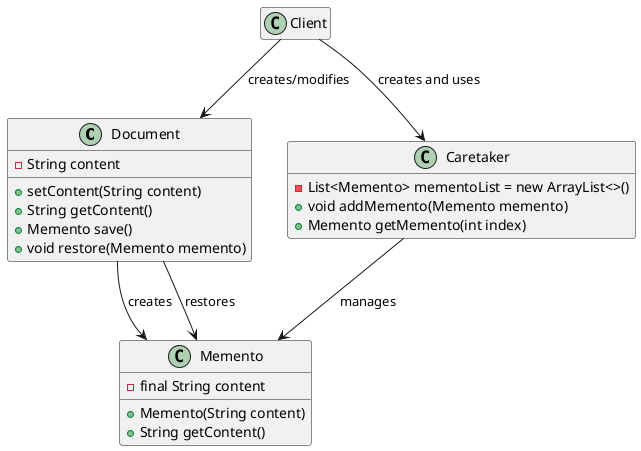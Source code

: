 @startuml
hide empty members

class Document {
    -String content
    +setContent(String content)
    +String getContent()
    +Memento save()
    +void restore(Memento memento)
}

class Memento {
    -final String content
    +Memento(String content)
    +String getContent()
}

class Caretaker {
    -List<Memento> mementoList = new ArrayList<>()
    +void addMemento(Memento memento)
    +Memento getMemento(int index)
}

Document --> Memento : creates
Document --> Memento : restores
Caretaker --> Memento : manages

Client --> Document: creates/modifies
Client --> Caretaker: creates and uses

@enduml